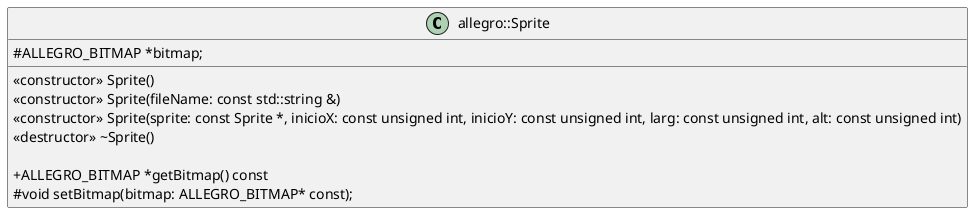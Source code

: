 @startuml
!startsub SPRITE

skinparam classAttributeIconSize 0

class "allegro::Sprite"{
<<constructor>> Sprite()
<<constructor>> Sprite(fileName: const std::string &)
<<constructor>> Sprite(sprite: const Sprite *, inicioX: const unsigned int, inicioY: const unsigned int, larg: const unsigned int, alt: const unsigned int)
<<destructor>> ~Sprite()

+ ALLEGRO_BITMAP *getBitmap() const
# void setBitmap(bitmap: ALLEGRO_BITMAP* const);
# ALLEGRO_BITMAP *bitmap; 
}

!endsub
@enduml